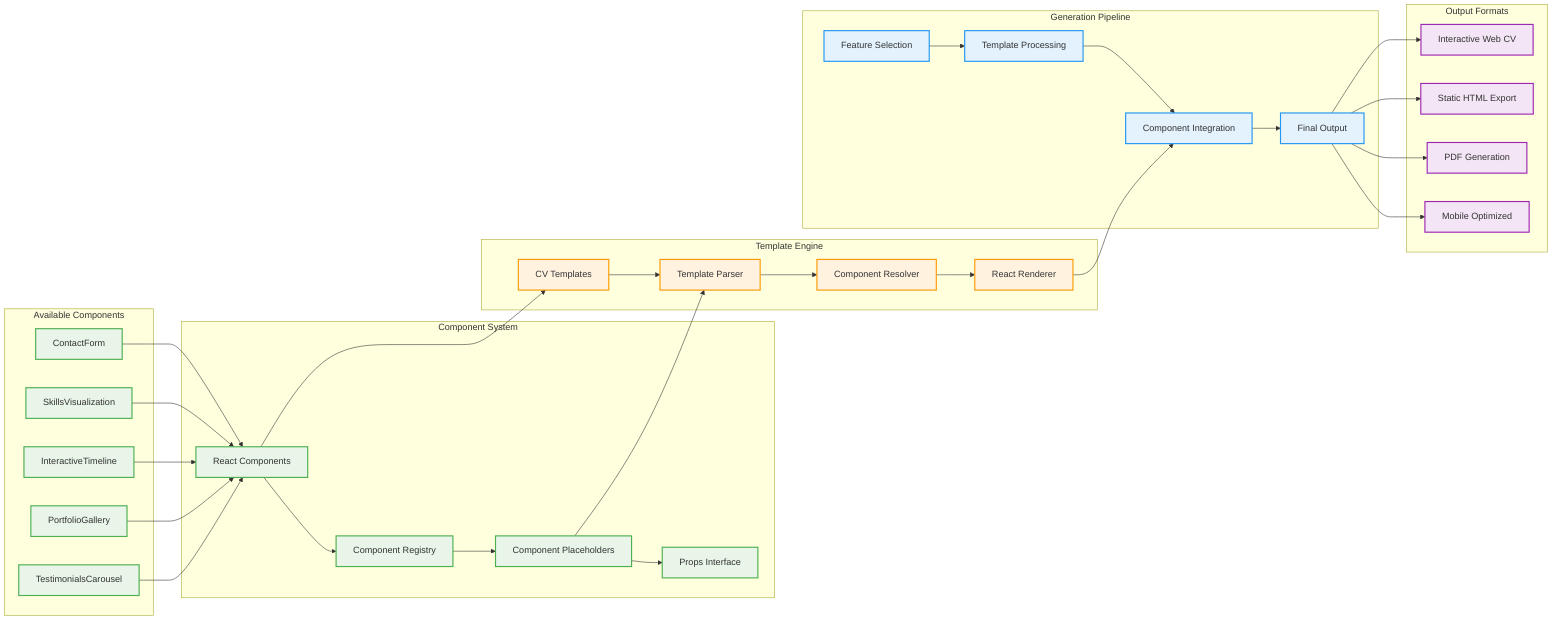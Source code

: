 graph LR
    subgraph "Component System"
        A[React Components] --> B[Component Registry]
        B --> C[Component Placeholders]
        C --> D[Props Interface]
    end
    
    subgraph "Template Engine"
        E[CV Templates] --> F[Template Parser]
        F --> G[Component Resolver]
        G --> H[React Renderer]
    end
    
    subgraph "Generation Pipeline"
        I[Feature Selection] --> J[Template Processing]
        J --> K[Component Integration]
        K --> L[Final Output]
    end
    
    subgraph "Output Formats"
        M[Interactive Web CV]
        N[Static HTML Export]
        O[PDF Generation]
        P[Mobile Optimized]
    end
    
    %% Flow connections
    A --> E
    C --> F
    H --> K
    L --> M
    L --> N
    L --> O
    L --> P
    
    %% Component examples
    subgraph "Available Components"
        Q[ContactForm]
        R[SkillsVisualization]
        S[InteractiveTimeline]
        T[PortfolioGallery]
        U[TestimonialsCarousel]
    end
    
    Q --> A
    R --> A
    S --> A
    T --> A
    U --> A
    
    %% Styling
    classDef component fill:#e8f5e8,stroke:#4caf50,stroke-width:2px
    classDef template fill:#fff3e0,stroke:#ff9800,stroke-width:2px
    classDef pipeline fill:#e3f2fd,stroke:#2196f3,stroke-width:2px
    classDef output fill:#f3e5f5,stroke:#9c27b0,stroke-width:2px
    
    class A,B,C,D,Q,R,S,T,U component
    class E,F,G,H template
    class I,J,K,L pipeline
    class M,N,O,P output
